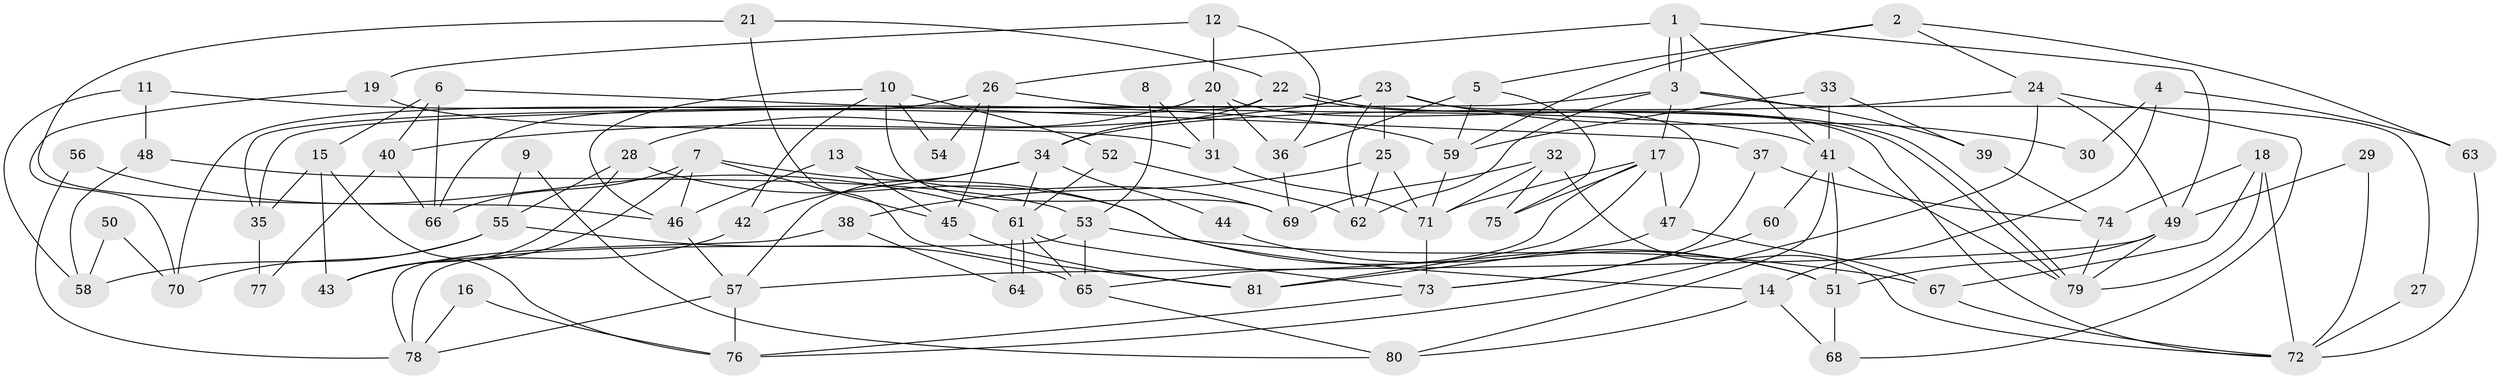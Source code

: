 // Generated by graph-tools (version 1.1) at 2025/02/03/09/25 03:02:07]
// undirected, 81 vertices, 162 edges
graph export_dot {
graph [start="1"]
  node [color=gray90,style=filled];
  1;
  2;
  3;
  4;
  5;
  6;
  7;
  8;
  9;
  10;
  11;
  12;
  13;
  14;
  15;
  16;
  17;
  18;
  19;
  20;
  21;
  22;
  23;
  24;
  25;
  26;
  27;
  28;
  29;
  30;
  31;
  32;
  33;
  34;
  35;
  36;
  37;
  38;
  39;
  40;
  41;
  42;
  43;
  44;
  45;
  46;
  47;
  48;
  49;
  50;
  51;
  52;
  53;
  54;
  55;
  56;
  57;
  58;
  59;
  60;
  61;
  62;
  63;
  64;
  65;
  66;
  67;
  68;
  69;
  70;
  71;
  72;
  73;
  74;
  75;
  76;
  77;
  78;
  79;
  80;
  81;
  1 -- 3;
  1 -- 3;
  1 -- 41;
  1 -- 26;
  1 -- 49;
  2 -- 5;
  2 -- 24;
  2 -- 59;
  2 -- 63;
  3 -- 62;
  3 -- 17;
  3 -- 27;
  3 -- 35;
  3 -- 39;
  4 -- 14;
  4 -- 63;
  4 -- 30;
  5 -- 59;
  5 -- 36;
  5 -- 75;
  6 -- 15;
  6 -- 40;
  6 -- 37;
  6 -- 66;
  7 -- 46;
  7 -- 66;
  7 -- 14;
  7 -- 43;
  7 -- 45;
  8 -- 53;
  8 -- 31;
  9 -- 80;
  9 -- 55;
  10 -- 42;
  10 -- 69;
  10 -- 46;
  10 -- 52;
  10 -- 54;
  11 -- 58;
  11 -- 59;
  11 -- 48;
  12 -- 19;
  12 -- 20;
  12 -- 36;
  13 -- 46;
  13 -- 45;
  13 -- 69;
  14 -- 80;
  14 -- 68;
  15 -- 35;
  15 -- 76;
  15 -- 43;
  16 -- 76;
  16 -- 78;
  17 -- 81;
  17 -- 47;
  17 -- 65;
  17 -- 71;
  17 -- 75;
  18 -- 79;
  18 -- 72;
  18 -- 67;
  18 -- 74;
  19 -- 70;
  19 -- 31;
  20 -- 36;
  20 -- 28;
  20 -- 31;
  20 -- 72;
  21 -- 81;
  21 -- 46;
  21 -- 22;
  22 -- 79;
  22 -- 79;
  22 -- 34;
  22 -- 70;
  23 -- 62;
  23 -- 47;
  23 -- 25;
  23 -- 30;
  23 -- 35;
  23 -- 40;
  24 -- 34;
  24 -- 49;
  24 -- 68;
  24 -- 76;
  25 -- 71;
  25 -- 38;
  25 -- 62;
  26 -- 41;
  26 -- 45;
  26 -- 54;
  26 -- 66;
  27 -- 72;
  28 -- 51;
  28 -- 43;
  28 -- 55;
  29 -- 49;
  29 -- 72;
  31 -- 71;
  32 -- 75;
  32 -- 71;
  32 -- 69;
  32 -- 72;
  33 -- 41;
  33 -- 39;
  33 -- 59;
  34 -- 61;
  34 -- 42;
  34 -- 44;
  34 -- 57;
  35 -- 77;
  36 -- 69;
  37 -- 74;
  37 -- 73;
  38 -- 78;
  38 -- 64;
  39 -- 74;
  40 -- 66;
  40 -- 77;
  41 -- 51;
  41 -- 79;
  41 -- 60;
  41 -- 80;
  42 -- 43;
  44 -- 51;
  45 -- 81;
  46 -- 57;
  47 -- 67;
  47 -- 81;
  48 -- 53;
  48 -- 58;
  49 -- 57;
  49 -- 51;
  49 -- 79;
  50 -- 58;
  50 -- 70;
  51 -- 68;
  52 -- 61;
  52 -- 62;
  53 -- 67;
  53 -- 65;
  53 -- 78;
  55 -- 65;
  55 -- 58;
  55 -- 70;
  56 -- 61;
  56 -- 78;
  57 -- 76;
  57 -- 78;
  59 -- 71;
  60 -- 73;
  61 -- 64;
  61 -- 64;
  61 -- 73;
  61 -- 65;
  63 -- 72;
  65 -- 80;
  67 -- 72;
  71 -- 73;
  73 -- 76;
  74 -- 79;
}
